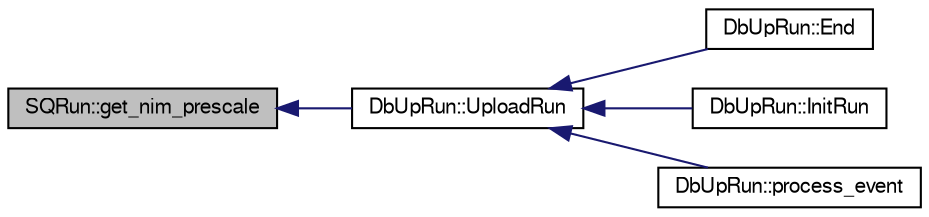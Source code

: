 digraph "SQRun::get_nim_prescale"
{
  bgcolor="transparent";
  edge [fontname="FreeSans",fontsize="10",labelfontname="FreeSans",labelfontsize="10"];
  node [fontname="FreeSans",fontsize="10",shape=record];
  rankdir="LR";
  Node1 [label="SQRun::get_nim_prescale",height=0.2,width=0.4,color="black", fillcolor="grey75", style="filled" fontcolor="black"];
  Node1 -> Node2 [dir="back",color="midnightblue",fontsize="10",style="solid",fontname="FreeSans"];
  Node2 [label="DbUpRun::UploadRun",height=0.2,width=0.4,color="black",URL="$d1/de7/classDbUpRun.html#a65b83d0861288f4a4f5d75e1e11a3214"];
  Node2 -> Node3 [dir="back",color="midnightblue",fontsize="10",style="solid",fontname="FreeSans"];
  Node3 [label="DbUpRun::End",height=0.2,width=0.4,color="black",URL="$d1/de7/classDbUpRun.html#aa774e4acba1b9e65244a78265bec930a",tooltip="Called at the end of all processing. "];
  Node2 -> Node4 [dir="back",color="midnightblue",fontsize="10",style="solid",fontname="FreeSans"];
  Node4 [label="DbUpRun::InitRun",height=0.2,width=0.4,color="black",URL="$d1/de7/classDbUpRun.html#a31653ac17e2608e7d60492b198151ae1"];
  Node2 -> Node5 [dir="back",color="midnightblue",fontsize="10",style="solid",fontname="FreeSans"];
  Node5 [label="DbUpRun::process_event",height=0.2,width=0.4,color="black",URL="$d1/de7/classDbUpRun.html#ae2c0caa63e4538730822e423b65e12f3"];
}
